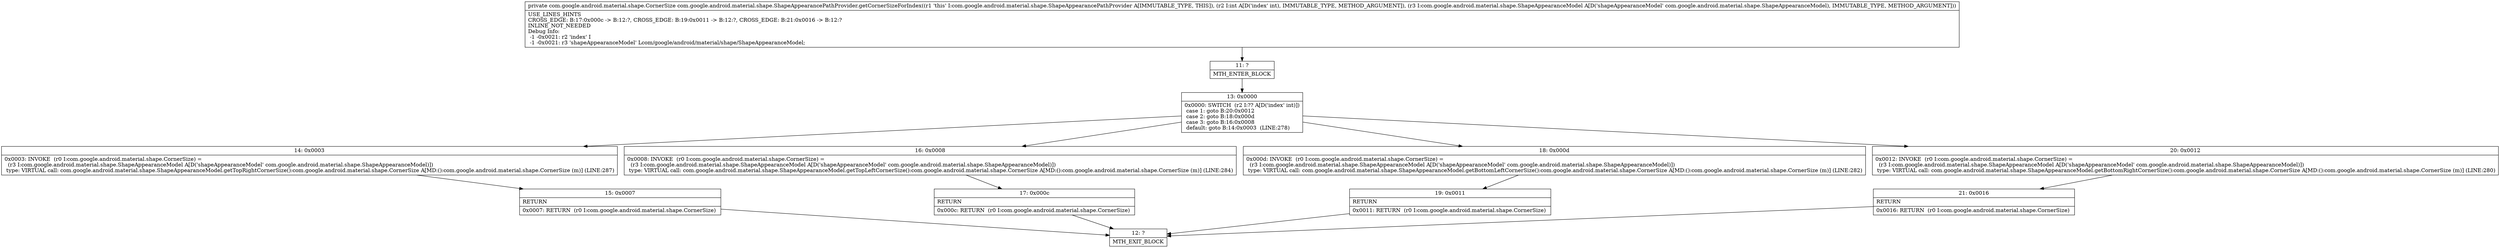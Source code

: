 digraph "CFG forcom.google.android.material.shape.ShapeAppearancePathProvider.getCornerSizeForIndex(ILcom\/google\/android\/material\/shape\/ShapeAppearanceModel;)Lcom\/google\/android\/material\/shape\/CornerSize;" {
Node_11 [shape=record,label="{11\:\ ?|MTH_ENTER_BLOCK\l}"];
Node_13 [shape=record,label="{13\:\ 0x0000|0x0000: SWITCH  (r2 I:?? A[D('index' int)])\l case 1: goto B:20:0x0012\l case 2: goto B:18:0x000d\l case 3: goto B:16:0x0008\l default: goto B:14:0x0003  (LINE:278)\l}"];
Node_14 [shape=record,label="{14\:\ 0x0003|0x0003: INVOKE  (r0 I:com.google.android.material.shape.CornerSize) = \l  (r3 I:com.google.android.material.shape.ShapeAppearanceModel A[D('shapeAppearanceModel' com.google.android.material.shape.ShapeAppearanceModel)])\l type: VIRTUAL call: com.google.android.material.shape.ShapeAppearanceModel.getTopRightCornerSize():com.google.android.material.shape.CornerSize A[MD:():com.google.android.material.shape.CornerSize (m)] (LINE:287)\l}"];
Node_15 [shape=record,label="{15\:\ 0x0007|RETURN\l|0x0007: RETURN  (r0 I:com.google.android.material.shape.CornerSize) \l}"];
Node_12 [shape=record,label="{12\:\ ?|MTH_EXIT_BLOCK\l}"];
Node_16 [shape=record,label="{16\:\ 0x0008|0x0008: INVOKE  (r0 I:com.google.android.material.shape.CornerSize) = \l  (r3 I:com.google.android.material.shape.ShapeAppearanceModel A[D('shapeAppearanceModel' com.google.android.material.shape.ShapeAppearanceModel)])\l type: VIRTUAL call: com.google.android.material.shape.ShapeAppearanceModel.getTopLeftCornerSize():com.google.android.material.shape.CornerSize A[MD:():com.google.android.material.shape.CornerSize (m)] (LINE:284)\l}"];
Node_17 [shape=record,label="{17\:\ 0x000c|RETURN\l|0x000c: RETURN  (r0 I:com.google.android.material.shape.CornerSize) \l}"];
Node_18 [shape=record,label="{18\:\ 0x000d|0x000d: INVOKE  (r0 I:com.google.android.material.shape.CornerSize) = \l  (r3 I:com.google.android.material.shape.ShapeAppearanceModel A[D('shapeAppearanceModel' com.google.android.material.shape.ShapeAppearanceModel)])\l type: VIRTUAL call: com.google.android.material.shape.ShapeAppearanceModel.getBottomLeftCornerSize():com.google.android.material.shape.CornerSize A[MD:():com.google.android.material.shape.CornerSize (m)] (LINE:282)\l}"];
Node_19 [shape=record,label="{19\:\ 0x0011|RETURN\l|0x0011: RETURN  (r0 I:com.google.android.material.shape.CornerSize) \l}"];
Node_20 [shape=record,label="{20\:\ 0x0012|0x0012: INVOKE  (r0 I:com.google.android.material.shape.CornerSize) = \l  (r3 I:com.google.android.material.shape.ShapeAppearanceModel A[D('shapeAppearanceModel' com.google.android.material.shape.ShapeAppearanceModel)])\l type: VIRTUAL call: com.google.android.material.shape.ShapeAppearanceModel.getBottomRightCornerSize():com.google.android.material.shape.CornerSize A[MD:():com.google.android.material.shape.CornerSize (m)] (LINE:280)\l}"];
Node_21 [shape=record,label="{21\:\ 0x0016|RETURN\l|0x0016: RETURN  (r0 I:com.google.android.material.shape.CornerSize) \l}"];
MethodNode[shape=record,label="{private com.google.android.material.shape.CornerSize com.google.android.material.shape.ShapeAppearancePathProvider.getCornerSizeForIndex((r1 'this' I:com.google.android.material.shape.ShapeAppearancePathProvider A[IMMUTABLE_TYPE, THIS]), (r2 I:int A[D('index' int), IMMUTABLE_TYPE, METHOD_ARGUMENT]), (r3 I:com.google.android.material.shape.ShapeAppearanceModel A[D('shapeAppearanceModel' com.google.android.material.shape.ShapeAppearanceModel), IMMUTABLE_TYPE, METHOD_ARGUMENT]))  | USE_LINES_HINTS\lCROSS_EDGE: B:17:0x000c \-\> B:12:?, CROSS_EDGE: B:19:0x0011 \-\> B:12:?, CROSS_EDGE: B:21:0x0016 \-\> B:12:?\lINLINE_NOT_NEEDED\lDebug Info:\l  \-1 \-0x0021: r2 'index' I\l  \-1 \-0x0021: r3 'shapeAppearanceModel' Lcom\/google\/android\/material\/shape\/ShapeAppearanceModel;\l}"];
MethodNode -> Node_11;Node_11 -> Node_13;
Node_13 -> Node_14;
Node_13 -> Node_16;
Node_13 -> Node_18;
Node_13 -> Node_20;
Node_14 -> Node_15;
Node_15 -> Node_12;
Node_16 -> Node_17;
Node_17 -> Node_12;
Node_18 -> Node_19;
Node_19 -> Node_12;
Node_20 -> Node_21;
Node_21 -> Node_12;
}

